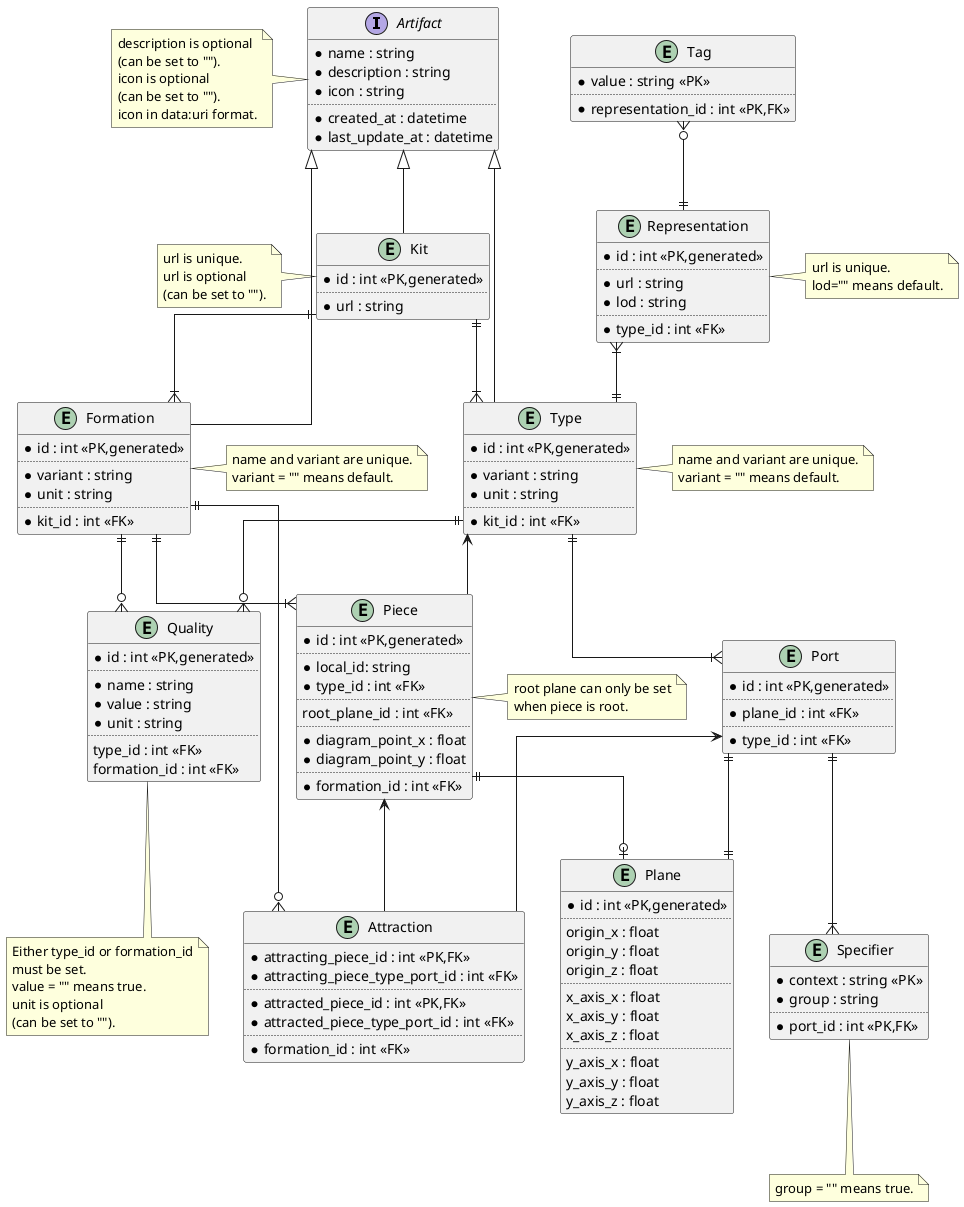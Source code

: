 @startuml "data architecture"
skinparam linetype ortho

interface Artifact {
    *name : string
    *description : string
    *icon : string
    ..
    *created_at : datetime
    *last_update_at : datetime
}
note left of Artifact
    description is optional
    (can be set to "").
    icon is optional
    (can be set to "").
    icon in data:uri format.
end note

entity Kit {
    *id : int <<PK,generated>> 
    ..
    *url : string
}
note left of Kit
    url is unique.
    url is optional
    (can be set to "").
end note

entity Type {
    *id : int <<PK,generated>>
    ..
    *variant : string
    *unit : string
    ..
    *kit_id : int <<FK>>
}
note right of Type
    name and variant are unique.
    variant = "" means default.
end note

entity Representation {
    *id : int <<PK,generated>>
    ..
    *url : string
    *lod : string
    ..
    *type_id : int <<FK>>
}
note right of Representation
    url is unique.
    lod="" means default.
end note

entity Tag {
    *value : string <<PK>>
    ..
    *representation_id : int <<PK,FK>>
}

entity Plane{
    *id : int <<PK,generated>>
    ..
    origin_x : float
    origin_y : float
    origin_z : float
    ..
    x_axis_x : float
    x_axis_y : float
    x_axis_z : float
    ..
    y_axis_x : float
    y_axis_y : float
    y_axis_z : float
}

entity Port {
    *id : int <<PK,generated>>
    ..
    *plane_id : int <<FK>>
    ..
    *type_id : int <<FK>>
}

entity Quality {
    *id : int <<PK,generated>>
    ..
    *name : string
    *value : string
    *unit : string
    ..
    type_id : int <<FK>>
    formation_id : int <<FK>>
}
note bottom of Quality
    Either type_id or formation_id
    must be set.
    value = "" means true.
    unit is optional
    (can be set to "").
end note


entity Specifier {
    *context : string <<PK>>
    *group : string
    ..
    *port_id : int <<PK,FK>>
}
note bottom of Specifier
    group = "" means true.
end note

entity Piece{
    *id : int <<PK,generated>>
    ..
    *local_id: string
    *type_id : int <<FK>>
    ..
    root_plane_id : int <<FK>>
    ..
    *diagram_point_x : float
    *diagram_point_y : float
    ..
    *formation_id : int <<FK>>
}
note right of Piece
    root plane can only be set
    when piece is root.
end note

entity Attraction {
    *attracting_piece_id : int <<PK,FK>>
    *attracting_piece_type_port_id : int <<FK>>
    ..
    *attracted_piece_id : int <<PK,FK>>
    *attracted_piece_type_port_id : int <<FK>>
    ..
    *formation_id : int <<FK>>
}

entity Formation {
    *id : int <<PK,generated>>
    ..
    *variant : string
    *unit : string
    ..
    *kit_id : int <<FK>>
}
note right of Formation
    name and variant are unique.
    variant = "" means default.
end note

Kit ||--|{ Formation
Kit ||--|{ Type 
Tag }o--|| Representation
Representation }|--|| Type
Type ||--|{ Port
Type ||--o{ Quality
Formation ||--|{ Piece
Formation ||--o{ Attraction
Formation ||--o{ Quality
Port ||--|| Plane
Port ||--|{  Specifier
Piece ||--o| Plane
Type <-- Piece
Piece <-- Attraction
Port <-- Attraction

Artifact <|-- Kit
Artifact <|-- Formation
Artifact <|-- Type

@enduml
